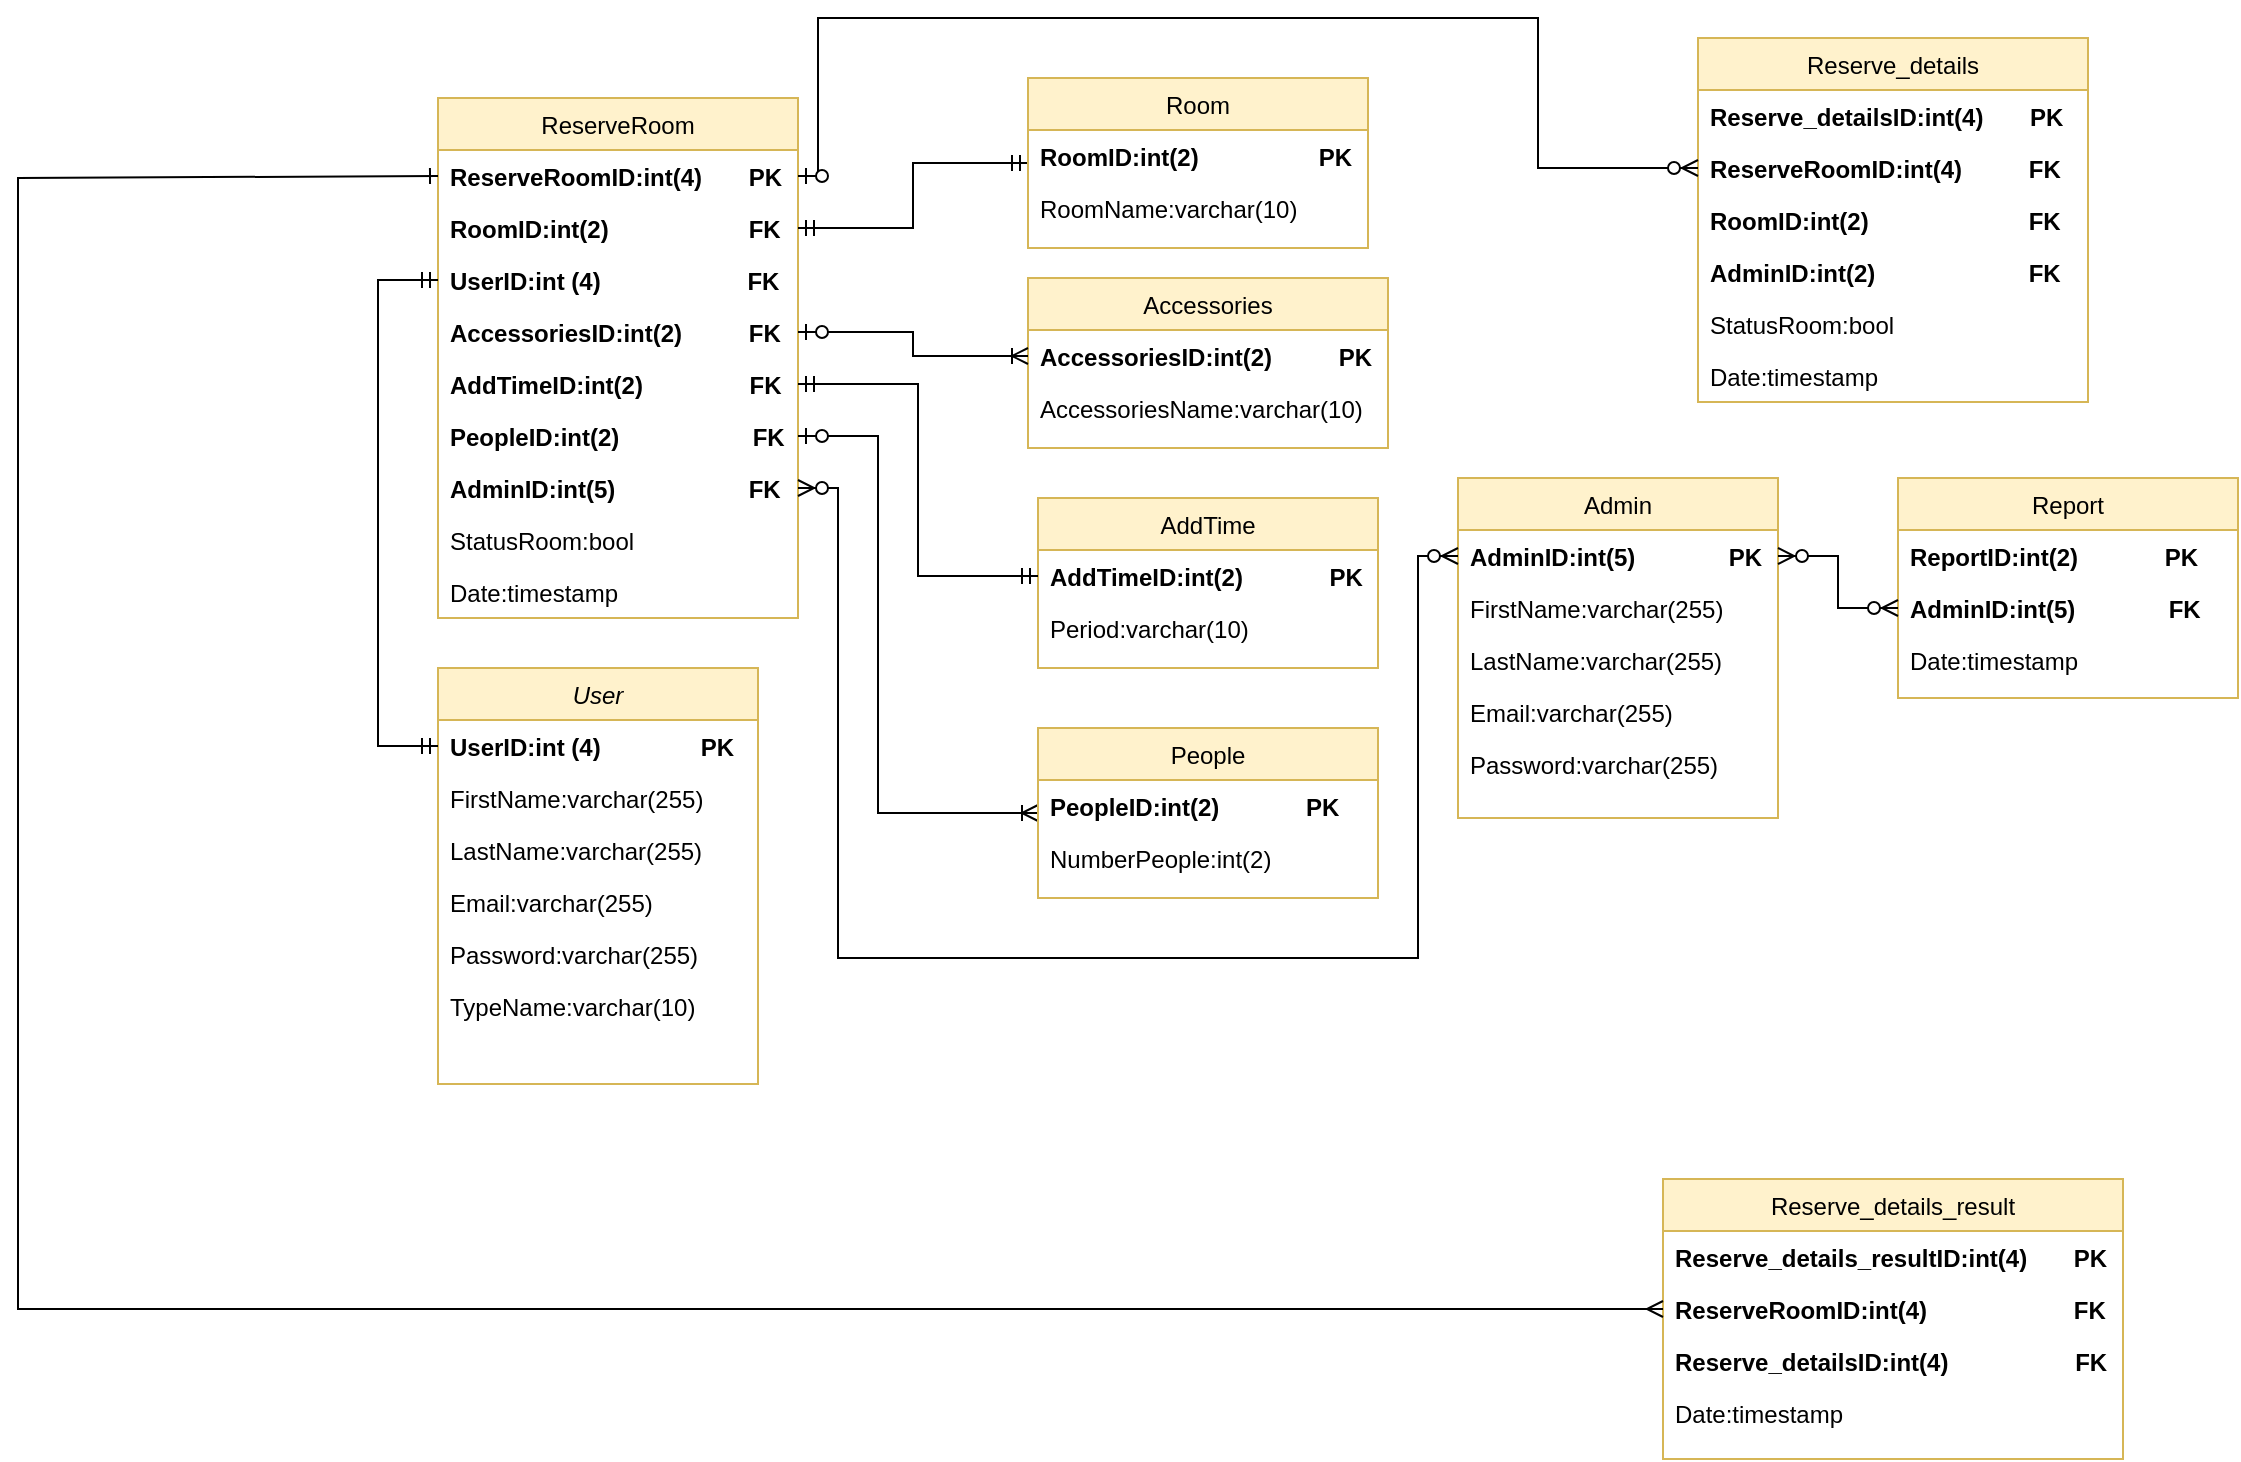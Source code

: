 <mxfile version="14.9.8" type="github">
  <diagram id="C5RBs43oDa-KdzZeNtuy" name="Page-1">
    <mxGraphModel dx="1221" dy="644" grid="1" gridSize="10" guides="1" tooltips="1" connect="1" arrows="1" fold="1" page="1" pageScale="1" pageWidth="1169" pageHeight="827" math="0" shadow="0">
      <root>
        <mxCell id="WIyWlLk6GJQsqaUBKTNV-0" />
        <mxCell id="WIyWlLk6GJQsqaUBKTNV-1" parent="WIyWlLk6GJQsqaUBKTNV-0" />
        <mxCell id="zkfFHV4jXpPFQw0GAbJ--0" value="User" style="swimlane;fontStyle=2;align=center;verticalAlign=top;childLayout=stackLayout;horizontal=1;startSize=26;horizontalStack=0;resizeParent=1;resizeLast=0;collapsible=1;marginBottom=0;rounded=0;shadow=0;strokeWidth=1;fillColor=#fff2cc;strokeColor=#d6b656;" parent="WIyWlLk6GJQsqaUBKTNV-1" vertex="1">
          <mxGeometry x="220" y="375" width="160" height="208" as="geometry">
            <mxRectangle x="230" y="140" width="160" height="26" as="alternateBounds" />
          </mxGeometry>
        </mxCell>
        <mxCell id="zkfFHV4jXpPFQw0GAbJ--1" value="UserID:int (4)               PK" style="text;align=left;verticalAlign=top;spacingLeft=4;spacingRight=4;overflow=hidden;rotatable=0;points=[[0,0.5],[1,0.5]];portConstraint=eastwest;fontStyle=1" parent="zkfFHV4jXpPFQw0GAbJ--0" vertex="1">
          <mxGeometry y="26" width="160" height="26" as="geometry" />
        </mxCell>
        <mxCell id="zkfFHV4jXpPFQw0GAbJ--2" value="FirstName:varchar(255)" style="text;align=left;verticalAlign=top;spacingLeft=4;spacingRight=4;overflow=hidden;rotatable=0;points=[[0,0.5],[1,0.5]];portConstraint=eastwest;rounded=0;shadow=0;html=0;" parent="zkfFHV4jXpPFQw0GAbJ--0" vertex="1">
          <mxGeometry y="52" width="160" height="26" as="geometry" />
        </mxCell>
        <mxCell id="zkfFHV4jXpPFQw0GAbJ--3" value="LastName:varchar(255)" style="text;align=left;verticalAlign=top;spacingLeft=4;spacingRight=4;overflow=hidden;rotatable=0;points=[[0,0.5],[1,0.5]];portConstraint=eastwest;rounded=0;shadow=0;html=0;" parent="zkfFHV4jXpPFQw0GAbJ--0" vertex="1">
          <mxGeometry y="78" width="160" height="26" as="geometry" />
        </mxCell>
        <mxCell id="7BkU9RCoi4VLLVCt1svQ-0" value="Email:varchar(255)" style="text;align=left;verticalAlign=top;spacingLeft=4;spacingRight=4;overflow=hidden;rotatable=0;points=[[0,0.5],[1,0.5]];portConstraint=eastwest;rounded=0;shadow=0;html=0;" parent="zkfFHV4jXpPFQw0GAbJ--0" vertex="1">
          <mxGeometry y="104" width="160" height="26" as="geometry" />
        </mxCell>
        <mxCell id="7BkU9RCoi4VLLVCt1svQ-1" value="Password:varchar(255)" style="text;align=left;verticalAlign=top;spacingLeft=4;spacingRight=4;overflow=hidden;rotatable=0;points=[[0,0.5],[1,0.5]];portConstraint=eastwest;rounded=0;shadow=0;html=0;" parent="zkfFHV4jXpPFQw0GAbJ--0" vertex="1">
          <mxGeometry y="130" width="160" height="26" as="geometry" />
        </mxCell>
        <mxCell id="7BkU9RCoi4VLLVCt1svQ-4" value="TypeName:varchar(10)" style="text;align=left;verticalAlign=top;spacingLeft=4;spacingRight=4;overflow=hidden;rotatable=0;points=[[0,0.5],[1,0.5]];portConstraint=eastwest;rounded=0;shadow=0;html=0;" parent="zkfFHV4jXpPFQw0GAbJ--0" vertex="1">
          <mxGeometry y="156" width="160" height="26" as="geometry" />
        </mxCell>
        <mxCell id="zkfFHV4jXpPFQw0GAbJ--6" value="Admin" style="swimlane;fontStyle=0;align=center;verticalAlign=top;childLayout=stackLayout;horizontal=1;startSize=26;horizontalStack=0;resizeParent=1;resizeLast=0;collapsible=1;marginBottom=0;rounded=0;shadow=0;strokeWidth=1;fillColor=#fff2cc;strokeColor=#d6b656;" parent="WIyWlLk6GJQsqaUBKTNV-1" vertex="1">
          <mxGeometry x="730" y="280" width="160" height="170" as="geometry">
            <mxRectangle x="130" y="380" width="160" height="26" as="alternateBounds" />
          </mxGeometry>
        </mxCell>
        <mxCell id="zkfFHV4jXpPFQw0GAbJ--7" value="AdminID:int(5)              PK" style="text;align=left;verticalAlign=top;spacingLeft=4;spacingRight=4;overflow=hidden;rotatable=0;points=[[0,0.5],[1,0.5]];portConstraint=eastwest;fontStyle=1" parent="zkfFHV4jXpPFQw0GAbJ--6" vertex="1">
          <mxGeometry y="26" width="160" height="26" as="geometry" />
        </mxCell>
        <mxCell id="zkfFHV4jXpPFQw0GAbJ--8" value="FirstName:varchar(255)" style="text;align=left;verticalAlign=top;spacingLeft=4;spacingRight=4;overflow=hidden;rotatable=0;points=[[0,0.5],[1,0.5]];portConstraint=eastwest;rounded=0;shadow=0;html=0;" parent="zkfFHV4jXpPFQw0GAbJ--6" vertex="1">
          <mxGeometry y="52" width="160" height="26" as="geometry" />
        </mxCell>
        <mxCell id="zkfFHV4jXpPFQw0GAbJ--10" value="LastName:varchar(255)" style="text;align=left;verticalAlign=top;spacingLeft=4;spacingRight=4;overflow=hidden;rotatable=0;points=[[0,0.5],[1,0.5]];portConstraint=eastwest;fontStyle=0" parent="zkfFHV4jXpPFQw0GAbJ--6" vertex="1">
          <mxGeometry y="78" width="160" height="26" as="geometry" />
        </mxCell>
        <mxCell id="zkfFHV4jXpPFQw0GAbJ--11" value="Email:varchar(255)" style="text;align=left;verticalAlign=top;spacingLeft=4;spacingRight=4;overflow=hidden;rotatable=0;points=[[0,0.5],[1,0.5]];portConstraint=eastwest;" parent="zkfFHV4jXpPFQw0GAbJ--6" vertex="1">
          <mxGeometry y="104" width="160" height="26" as="geometry" />
        </mxCell>
        <mxCell id="7BkU9RCoi4VLLVCt1svQ-10" value="Password:varchar(255)" style="text;align=left;verticalAlign=top;spacingLeft=4;spacingRight=4;overflow=hidden;rotatable=0;points=[[0,0.5],[1,0.5]];portConstraint=eastwest;" parent="zkfFHV4jXpPFQw0GAbJ--6" vertex="1">
          <mxGeometry y="130" width="160" height="26" as="geometry" />
        </mxCell>
        <mxCell id="zkfFHV4jXpPFQw0GAbJ--13" value="ReserveRoom" style="swimlane;fontStyle=0;align=center;verticalAlign=top;childLayout=stackLayout;horizontal=1;startSize=26;horizontalStack=0;resizeParent=1;resizeLast=0;collapsible=1;marginBottom=0;rounded=0;shadow=0;strokeWidth=1;fillColor=#fff2cc;strokeColor=#d6b656;" parent="WIyWlLk6GJQsqaUBKTNV-1" vertex="1">
          <mxGeometry x="220" y="90" width="180" height="260" as="geometry">
            <mxRectangle x="340" y="380" width="170" height="26" as="alternateBounds" />
          </mxGeometry>
        </mxCell>
        <mxCell id="zkfFHV4jXpPFQw0GAbJ--14" value="ReserveRoomID:int(4)       PK" style="text;align=left;verticalAlign=top;spacingLeft=4;spacingRight=4;overflow=hidden;rotatable=0;points=[[0,0.5],[1,0.5]];portConstraint=eastwest;fontStyle=1" parent="zkfFHV4jXpPFQw0GAbJ--13" vertex="1">
          <mxGeometry y="26" width="180" height="26" as="geometry" />
        </mxCell>
        <mxCell id="7BkU9RCoi4VLLVCt1svQ-16" value="RoomID:int(2)                     FK" style="text;align=left;verticalAlign=top;spacingLeft=4;spacingRight=4;overflow=hidden;rotatable=0;points=[[0,0.5],[1,0.5]];portConstraint=eastwest;fontStyle=1" parent="zkfFHV4jXpPFQw0GAbJ--13" vertex="1">
          <mxGeometry y="52" width="180" height="26" as="geometry" />
        </mxCell>
        <mxCell id="7BkU9RCoi4VLLVCt1svQ-66" value="UserID:int (4)                      FK" style="text;align=left;verticalAlign=top;spacingLeft=4;spacingRight=4;overflow=hidden;rotatable=0;points=[[0,0.5],[1,0.5]];portConstraint=eastwest;fontStyle=1" parent="zkfFHV4jXpPFQw0GAbJ--13" vertex="1">
          <mxGeometry y="78" width="180" height="26" as="geometry" />
        </mxCell>
        <mxCell id="7BkU9RCoi4VLLVCt1svQ-21" value="AccessoriesID:int(2)          FK" style="text;align=left;verticalAlign=top;spacingLeft=4;spacingRight=4;overflow=hidden;rotatable=0;points=[[0,0.5],[1,0.5]];portConstraint=eastwest;fontStyle=1" parent="zkfFHV4jXpPFQw0GAbJ--13" vertex="1">
          <mxGeometry y="104" width="180" height="26" as="geometry" />
        </mxCell>
        <mxCell id="7BkU9RCoi4VLLVCt1svQ-25" value="AddTimeID:int(2)                FK" style="text;align=left;verticalAlign=top;spacingLeft=4;spacingRight=4;overflow=hidden;rotatable=0;points=[[0,0.5],[1,0.5]];portConstraint=eastwest;fontStyle=1" parent="zkfFHV4jXpPFQw0GAbJ--13" vertex="1">
          <mxGeometry y="130" width="180" height="26" as="geometry" />
        </mxCell>
        <mxCell id="7BkU9RCoi4VLLVCt1svQ-29" value="PeopleID:int(2)                    FK" style="text;align=left;verticalAlign=top;spacingLeft=4;spacingRight=4;overflow=hidden;rotatable=0;points=[[0,0.5],[1,0.5]];portConstraint=eastwest;fontStyle=1" parent="zkfFHV4jXpPFQw0GAbJ--13" vertex="1">
          <mxGeometry y="156" width="180" height="26" as="geometry" />
        </mxCell>
        <mxCell id="CtnRm14iW0Lv9h1AZF8E-2" value="AdminID:int(5)                    FK" style="text;align=left;verticalAlign=top;spacingLeft=4;spacingRight=4;overflow=hidden;rotatable=0;points=[[0,0.5],[1,0.5]];portConstraint=eastwest;fontStyle=1" vertex="1" parent="zkfFHV4jXpPFQw0GAbJ--13">
          <mxGeometry y="182" width="180" height="26" as="geometry" />
        </mxCell>
        <mxCell id="7BkU9RCoi4VLLVCt1svQ-33" value="StatusRoom:bool          " style="text;align=left;verticalAlign=top;spacingLeft=4;spacingRight=4;overflow=hidden;rotatable=0;points=[[0,0.5],[1,0.5]];portConstraint=eastwest;fontStyle=0" parent="zkfFHV4jXpPFQw0GAbJ--13" vertex="1">
          <mxGeometry y="208" width="180" height="26" as="geometry" />
        </mxCell>
        <mxCell id="7BkU9RCoi4VLLVCt1svQ-34" value="Date:timestamp" style="text;align=left;verticalAlign=top;spacingLeft=4;spacingRight=4;overflow=hidden;rotatable=0;points=[[0,0.5],[1,0.5]];portConstraint=eastwest;fontStyle=0" parent="zkfFHV4jXpPFQw0GAbJ--13" vertex="1">
          <mxGeometry y="234" width="180" height="26" as="geometry" />
        </mxCell>
        <mxCell id="7BkU9RCoi4VLLVCt1svQ-81" style="edgeStyle=orthogonalEdgeStyle;rounded=0;orthogonalLoop=1;jettySize=auto;html=1;startArrow=ERmandOne;startFill=0;endArrow=ERmandOne;endFill=0;entryX=1;entryY=0.5;entryDx=0;entryDy=0;" parent="WIyWlLk6GJQsqaUBKTNV-1" source="7BkU9RCoi4VLLVCt1svQ-12" edge="1" target="7BkU9RCoi4VLLVCt1svQ-16">
          <mxGeometry relative="1" as="geometry">
            <mxPoint x="410" y="160" as="targetPoint" />
          </mxGeometry>
        </mxCell>
        <mxCell id="7BkU9RCoi4VLLVCt1svQ-12" value="Room" style="swimlane;fontStyle=0;align=center;verticalAlign=top;childLayout=stackLayout;horizontal=1;startSize=26;horizontalStack=0;resizeParent=1;resizeLast=0;collapsible=1;marginBottom=0;rounded=0;shadow=0;strokeWidth=1;fillColor=#fff2cc;strokeColor=#d6b656;" parent="WIyWlLk6GJQsqaUBKTNV-1" vertex="1">
          <mxGeometry x="515" y="80" width="170" height="85" as="geometry">
            <mxRectangle x="340" y="380" width="170" height="26" as="alternateBounds" />
          </mxGeometry>
        </mxCell>
        <mxCell id="7BkU9RCoi4VLLVCt1svQ-14" value="RoomID:int(2)                  PK" style="text;align=left;verticalAlign=top;spacingLeft=4;spacingRight=4;overflow=hidden;rotatable=0;points=[[0,0.5],[1,0.5]];portConstraint=eastwest;fontStyle=1" parent="7BkU9RCoi4VLLVCt1svQ-12" vertex="1">
          <mxGeometry y="26" width="170" height="26" as="geometry" />
        </mxCell>
        <mxCell id="7BkU9RCoi4VLLVCt1svQ-15" value="RoomName:varchar(10)          " style="text;align=left;verticalAlign=top;spacingLeft=4;spacingRight=4;overflow=hidden;rotatable=0;points=[[0,0.5],[1,0.5]];portConstraint=eastwest;fontStyle=0" parent="7BkU9RCoi4VLLVCt1svQ-12" vertex="1">
          <mxGeometry y="52" width="170" height="26" as="geometry" />
        </mxCell>
        <mxCell id="7BkU9RCoi4VLLVCt1svQ-18" value="Accessories" style="swimlane;fontStyle=0;align=center;verticalAlign=top;childLayout=stackLayout;horizontal=1;startSize=26;horizontalStack=0;resizeParent=1;resizeLast=0;collapsible=1;marginBottom=0;rounded=0;shadow=0;strokeWidth=1;fillColor=#fff2cc;strokeColor=#d6b656;" parent="WIyWlLk6GJQsqaUBKTNV-1" vertex="1">
          <mxGeometry x="515" y="180" width="180" height="85" as="geometry">
            <mxRectangle x="340" y="380" width="170" height="26" as="alternateBounds" />
          </mxGeometry>
        </mxCell>
        <mxCell id="7BkU9RCoi4VLLVCt1svQ-19" value="AccessoriesID:int(2)          PK" style="text;align=left;verticalAlign=top;spacingLeft=4;spacingRight=4;overflow=hidden;rotatable=0;points=[[0,0.5],[1,0.5]];portConstraint=eastwest;fontStyle=1" parent="7BkU9RCoi4VLLVCt1svQ-18" vertex="1">
          <mxGeometry y="26" width="180" height="26" as="geometry" />
        </mxCell>
        <mxCell id="7BkU9RCoi4VLLVCt1svQ-20" value="AccessoriesName:varchar(10)          " style="text;align=left;verticalAlign=top;spacingLeft=4;spacingRight=4;overflow=hidden;rotatable=0;points=[[0,0.5],[1,0.5]];portConstraint=eastwest;fontStyle=0" parent="7BkU9RCoi4VLLVCt1svQ-18" vertex="1">
          <mxGeometry y="52" width="180" height="26" as="geometry" />
        </mxCell>
        <mxCell id="7BkU9RCoi4VLLVCt1svQ-22" value="AddTime" style="swimlane;fontStyle=0;align=center;verticalAlign=top;childLayout=stackLayout;horizontal=1;startSize=26;horizontalStack=0;resizeParent=1;resizeLast=0;collapsible=1;marginBottom=0;rounded=0;shadow=0;strokeWidth=1;fillColor=#fff2cc;strokeColor=#d6b656;" parent="WIyWlLk6GJQsqaUBKTNV-1" vertex="1">
          <mxGeometry x="520" y="290" width="170" height="85" as="geometry">
            <mxRectangle x="340" y="380" width="170" height="26" as="alternateBounds" />
          </mxGeometry>
        </mxCell>
        <mxCell id="7BkU9RCoi4VLLVCt1svQ-23" value="AddTimeID:int(2)             PK" style="text;align=left;verticalAlign=top;spacingLeft=4;spacingRight=4;overflow=hidden;rotatable=0;points=[[0,0.5],[1,0.5]];portConstraint=eastwest;fontStyle=1" parent="7BkU9RCoi4VLLVCt1svQ-22" vertex="1">
          <mxGeometry y="26" width="170" height="26" as="geometry" />
        </mxCell>
        <mxCell id="7BkU9RCoi4VLLVCt1svQ-24" value="Period:varchar(10)          " style="text;align=left;verticalAlign=top;spacingLeft=4;spacingRight=4;overflow=hidden;rotatable=0;points=[[0,0.5],[1,0.5]];portConstraint=eastwest;fontStyle=0" parent="7BkU9RCoi4VLLVCt1svQ-22" vertex="1">
          <mxGeometry y="52" width="170" height="26" as="geometry" />
        </mxCell>
        <mxCell id="7BkU9RCoi4VLLVCt1svQ-78" value="" style="edgeStyle=orthogonalEdgeStyle;rounded=0;orthogonalLoop=1;jettySize=auto;html=1;entryX=1;entryY=0.5;entryDx=0;entryDy=0;startArrow=ERoneToMany;startFill=0;endArrow=ERzeroToOne;endFill=1;" parent="WIyWlLk6GJQsqaUBKTNV-1" source="7BkU9RCoi4VLLVCt1svQ-26" target="7BkU9RCoi4VLLVCt1svQ-29" edge="1">
          <mxGeometry relative="1" as="geometry">
            <Array as="points">
              <mxPoint x="440" y="447" />
              <mxPoint x="440" y="259" />
            </Array>
          </mxGeometry>
        </mxCell>
        <mxCell id="7BkU9RCoi4VLLVCt1svQ-26" value="People" style="swimlane;fontStyle=0;align=center;verticalAlign=top;childLayout=stackLayout;horizontal=1;startSize=26;horizontalStack=0;resizeParent=1;resizeLast=0;collapsible=1;marginBottom=0;rounded=0;shadow=0;strokeWidth=1;fillColor=#fff2cc;strokeColor=#d6b656;" parent="WIyWlLk6GJQsqaUBKTNV-1" vertex="1">
          <mxGeometry x="520" y="405" width="170" height="85" as="geometry">
            <mxRectangle x="340" y="380" width="170" height="26" as="alternateBounds" />
          </mxGeometry>
        </mxCell>
        <mxCell id="7BkU9RCoi4VLLVCt1svQ-27" value="PeopleID:int(2)             PK" style="text;align=left;verticalAlign=top;spacingLeft=4;spacingRight=4;overflow=hidden;rotatable=0;points=[[0,0.5],[1,0.5]];portConstraint=eastwest;fontStyle=1" parent="7BkU9RCoi4VLLVCt1svQ-26" vertex="1">
          <mxGeometry y="26" width="170" height="26" as="geometry" />
        </mxCell>
        <mxCell id="7BkU9RCoi4VLLVCt1svQ-28" value="NumberPeople:int(2)          " style="text;align=left;verticalAlign=top;spacingLeft=4;spacingRight=4;overflow=hidden;rotatable=0;points=[[0,0.5],[1,0.5]];portConstraint=eastwest;fontStyle=0" parent="7BkU9RCoi4VLLVCt1svQ-26" vertex="1">
          <mxGeometry y="52" width="170" height="26" as="geometry" />
        </mxCell>
        <mxCell id="7BkU9RCoi4VLLVCt1svQ-35" value="Reserve_details" style="swimlane;fontStyle=0;align=center;verticalAlign=top;childLayout=stackLayout;horizontal=1;startSize=26;horizontalStack=0;resizeParent=1;resizeLast=0;collapsible=1;marginBottom=0;rounded=0;shadow=0;strokeWidth=1;fillColor=#fff2cc;strokeColor=#d6b656;" parent="WIyWlLk6GJQsqaUBKTNV-1" vertex="1">
          <mxGeometry x="850" y="60" width="195" height="182" as="geometry">
            <mxRectangle x="340" y="380" width="170" height="26" as="alternateBounds" />
          </mxGeometry>
        </mxCell>
        <mxCell id="7BkU9RCoi4VLLVCt1svQ-36" value="Reserve_detailsID:int(4)       PK" style="text;align=left;verticalAlign=top;spacingLeft=4;spacingRight=4;overflow=hidden;rotatable=0;points=[[0,0.5],[1,0.5]];portConstraint=eastwest;fontStyle=1" parent="7BkU9RCoi4VLLVCt1svQ-35" vertex="1">
          <mxGeometry y="26" width="195" height="26" as="geometry" />
        </mxCell>
        <mxCell id="7BkU9RCoi4VLLVCt1svQ-83" value="ReserveRoomID:int(4)          FK" style="text;align=left;verticalAlign=top;spacingLeft=4;spacingRight=4;overflow=hidden;rotatable=0;points=[[0,0.5],[1,0.5]];portConstraint=eastwest;fontStyle=1" parent="7BkU9RCoi4VLLVCt1svQ-35" vertex="1">
          <mxGeometry y="52" width="195" height="26" as="geometry" />
        </mxCell>
        <mxCell id="7BkU9RCoi4VLLVCt1svQ-37" value="RoomID:int(2)                        FK" style="text;align=left;verticalAlign=top;spacingLeft=4;spacingRight=4;overflow=hidden;rotatable=0;points=[[0,0.5],[1,0.5]];portConstraint=eastwest;fontStyle=1" parent="7BkU9RCoi4VLLVCt1svQ-35" vertex="1">
          <mxGeometry y="78" width="195" height="26" as="geometry" />
        </mxCell>
        <mxCell id="7BkU9RCoi4VLLVCt1svQ-39" value="AdminID:int(2)                       FK" style="text;align=left;verticalAlign=top;spacingLeft=4;spacingRight=4;overflow=hidden;rotatable=0;points=[[0,0.5],[1,0.5]];portConstraint=eastwest;fontStyle=1" parent="7BkU9RCoi4VLLVCt1svQ-35" vertex="1">
          <mxGeometry y="104" width="195" height="26" as="geometry" />
        </mxCell>
        <mxCell id="7BkU9RCoi4VLLVCt1svQ-41" value="StatusRoom:bool          " style="text;align=left;verticalAlign=top;spacingLeft=4;spacingRight=4;overflow=hidden;rotatable=0;points=[[0,0.5],[1,0.5]];portConstraint=eastwest;fontStyle=0" parent="7BkU9RCoi4VLLVCt1svQ-35" vertex="1">
          <mxGeometry y="130" width="195" height="26" as="geometry" />
        </mxCell>
        <mxCell id="7BkU9RCoi4VLLVCt1svQ-42" value="Date:timestamp" style="text;align=left;verticalAlign=top;spacingLeft=4;spacingRight=4;overflow=hidden;rotatable=0;points=[[0,0.5],[1,0.5]];portConstraint=eastwest;fontStyle=0" parent="7BkU9RCoi4VLLVCt1svQ-35" vertex="1">
          <mxGeometry y="156" width="195" height="26" as="geometry" />
        </mxCell>
        <mxCell id="7BkU9RCoi4VLLVCt1svQ-43" value="Reserve_details_result" style="swimlane;fontStyle=0;align=center;verticalAlign=top;childLayout=stackLayout;horizontal=1;startSize=26;horizontalStack=0;resizeParent=1;resizeLast=0;collapsible=1;marginBottom=0;rounded=0;shadow=0;strokeWidth=1;fillColor=#fff2cc;strokeColor=#d6b656;" parent="WIyWlLk6GJQsqaUBKTNV-1" vertex="1">
          <mxGeometry x="832.5" y="630.5" width="230" height="140" as="geometry">
            <mxRectangle x="340" y="380" width="170" height="26" as="alternateBounds" />
          </mxGeometry>
        </mxCell>
        <mxCell id="7BkU9RCoi4VLLVCt1svQ-44" value="Reserve_details_resultID:int(4)       PK" style="text;align=left;verticalAlign=top;spacingLeft=4;spacingRight=4;overflow=hidden;rotatable=0;points=[[0,0.5],[1,0.5]];portConstraint=eastwest;fontStyle=1" parent="7BkU9RCoi4VLLVCt1svQ-43" vertex="1">
          <mxGeometry y="26" width="230" height="26" as="geometry" />
        </mxCell>
        <mxCell id="7BkU9RCoi4VLLVCt1svQ-49" value="ReserveRoomID:int(4)                      FK" style="text;align=left;verticalAlign=top;spacingLeft=4;spacingRight=4;overflow=hidden;rotatable=0;points=[[0,0.5],[1,0.5]];portConstraint=eastwest;fontStyle=1" parent="7BkU9RCoi4VLLVCt1svQ-43" vertex="1">
          <mxGeometry y="52" width="230" height="26" as="geometry" />
        </mxCell>
        <mxCell id="7BkU9RCoi4VLLVCt1svQ-50" value="Reserve_detailsID:int(4)                   FK" style="text;align=left;verticalAlign=top;spacingLeft=4;spacingRight=4;overflow=hidden;rotatable=0;points=[[0,0.5],[1,0.5]];portConstraint=eastwest;fontStyle=1" parent="7BkU9RCoi4VLLVCt1svQ-43" vertex="1">
          <mxGeometry y="78" width="230" height="26" as="geometry" />
        </mxCell>
        <mxCell id="7BkU9RCoi4VLLVCt1svQ-52" value="Date:timestamp" style="text;align=left;verticalAlign=top;spacingLeft=4;spacingRight=4;overflow=hidden;rotatable=0;points=[[0,0.5],[1,0.5]];portConstraint=eastwest;fontStyle=0" parent="7BkU9RCoi4VLLVCt1svQ-43" vertex="1">
          <mxGeometry y="104" width="230" height="26" as="geometry" />
        </mxCell>
        <mxCell id="7BkU9RCoi4VLLVCt1svQ-55" value="Report" style="swimlane;fontStyle=0;align=center;verticalAlign=top;childLayout=stackLayout;horizontal=1;startSize=26;horizontalStack=0;resizeParent=1;resizeLast=0;collapsible=1;marginBottom=0;rounded=0;shadow=0;strokeWidth=1;fillColor=#fff2cc;strokeColor=#d6b656;" parent="WIyWlLk6GJQsqaUBKTNV-1" vertex="1">
          <mxGeometry x="950" y="280" width="170" height="110" as="geometry">
            <mxRectangle x="340" y="380" width="170" height="26" as="alternateBounds" />
          </mxGeometry>
        </mxCell>
        <mxCell id="7BkU9RCoi4VLLVCt1svQ-56" value="ReportID:int(2)             PK" style="text;align=left;verticalAlign=top;spacingLeft=4;spacingRight=4;overflow=hidden;rotatable=0;points=[[0,0.5],[1,0.5]];portConstraint=eastwest;fontStyle=1" parent="7BkU9RCoi4VLLVCt1svQ-55" vertex="1">
          <mxGeometry y="26" width="170" height="26" as="geometry" />
        </mxCell>
        <mxCell id="7BkU9RCoi4VLLVCt1svQ-59" value="AdminID:int(5)              FK" style="text;align=left;verticalAlign=top;spacingLeft=4;spacingRight=4;overflow=hidden;rotatable=0;points=[[0,0.5],[1,0.5]];portConstraint=eastwest;fontStyle=1" parent="7BkU9RCoi4VLLVCt1svQ-55" vertex="1">
          <mxGeometry y="52" width="170" height="26" as="geometry" />
        </mxCell>
        <mxCell id="7BkU9RCoi4VLLVCt1svQ-58" value="Date:timestamp" style="text;align=left;verticalAlign=top;spacingLeft=4;spacingRight=4;overflow=hidden;rotatable=0;points=[[0,0.5],[1,0.5]];portConstraint=eastwest;fontStyle=0" parent="7BkU9RCoi4VLLVCt1svQ-55" vertex="1">
          <mxGeometry y="78" width="170" height="26" as="geometry" />
        </mxCell>
        <mxCell id="7BkU9RCoi4VLLVCt1svQ-70" value="" style="edgeStyle=orthogonalEdgeStyle;rounded=0;orthogonalLoop=1;jettySize=auto;html=1;entryX=0;entryY=0.5;entryDx=0;entryDy=0;startArrow=ERmandOne;startFill=0;endArrow=ERmandOne;endFill=0;exitX=0;exitY=0.5;exitDx=0;exitDy=0;" parent="WIyWlLk6GJQsqaUBKTNV-1" source="zkfFHV4jXpPFQw0GAbJ--1" target="7BkU9RCoi4VLLVCt1svQ-66" edge="1">
          <mxGeometry relative="1" as="geometry">
            <Array as="points">
              <mxPoint x="190" y="414" />
              <mxPoint x="190" y="181" />
            </Array>
            <mxPoint x="210" y="399" as="sourcePoint" />
          </mxGeometry>
        </mxCell>
        <mxCell id="7BkU9RCoi4VLLVCt1svQ-77" value="" style="edgeStyle=orthogonalEdgeStyle;rounded=0;orthogonalLoop=1;jettySize=auto;html=1;entryX=1;entryY=0.5;entryDx=0;entryDy=0;startArrow=ERoneToMany;startFill=0;endArrow=ERzeroToOne;endFill=1;" parent="WIyWlLk6GJQsqaUBKTNV-1" source="7BkU9RCoi4VLLVCt1svQ-19" target="7BkU9RCoi4VLLVCt1svQ-21" edge="1">
          <mxGeometry relative="1" as="geometry" />
        </mxCell>
        <mxCell id="7BkU9RCoi4VLLVCt1svQ-80" style="edgeStyle=orthogonalEdgeStyle;rounded=0;orthogonalLoop=1;jettySize=auto;html=1;startArrow=ERmandOne;startFill=0;endArrow=ERmandOne;endFill=0;" parent="WIyWlLk6GJQsqaUBKTNV-1" source="7BkU9RCoi4VLLVCt1svQ-23" target="7BkU9RCoi4VLLVCt1svQ-25" edge="1">
          <mxGeometry relative="1" as="geometry" />
        </mxCell>
        <mxCell id="7BkU9RCoi4VLLVCt1svQ-84" style="edgeStyle=orthogonalEdgeStyle;rounded=0;orthogonalLoop=1;jettySize=auto;html=1;entryX=0;entryY=0.5;entryDx=0;entryDy=0;endArrow=ERzeroToMany;endFill=1;startArrow=ERzeroToOne;startFill=1;" parent="WIyWlLk6GJQsqaUBKTNV-1" source="zkfFHV4jXpPFQw0GAbJ--14" target="7BkU9RCoi4VLLVCt1svQ-83" edge="1">
          <mxGeometry relative="1" as="geometry">
            <Array as="points">
              <mxPoint x="410" y="129" />
              <mxPoint x="410" y="50" />
              <mxPoint x="770" y="50" />
              <mxPoint x="770" y="125" />
            </Array>
          </mxGeometry>
        </mxCell>
        <mxCell id="7BkU9RCoi4VLLVCt1svQ-86" style="edgeStyle=orthogonalEdgeStyle;rounded=0;orthogonalLoop=1;jettySize=auto;html=1;entryX=1;entryY=0.5;entryDx=0;entryDy=0;exitX=0;exitY=0.5;exitDx=0;exitDy=0;startArrow=ERzeroToMany;startFill=1;endArrow=ERzeroToMany;endFill=1;" parent="WIyWlLk6GJQsqaUBKTNV-1" source="zkfFHV4jXpPFQw0GAbJ--7" target="CtnRm14iW0Lv9h1AZF8E-2" edge="1">
          <mxGeometry relative="1" as="geometry">
            <Array as="points">
              <mxPoint x="710" y="319" />
              <mxPoint x="710" y="520" />
              <mxPoint x="420" y="520" />
              <mxPoint x="420" y="285" />
            </Array>
          </mxGeometry>
        </mxCell>
        <mxCell id="7BkU9RCoi4VLLVCt1svQ-87" style="edgeStyle=orthogonalEdgeStyle;rounded=0;orthogonalLoop=1;jettySize=auto;html=1;entryX=0;entryY=0.5;entryDx=0;entryDy=0;exitX=0;exitY=0.5;exitDx=0;exitDy=0;startArrow=ERone;startFill=0;endArrow=ERmany;endFill=0;" parent="WIyWlLk6GJQsqaUBKTNV-1" source="zkfFHV4jXpPFQw0GAbJ--14" target="7BkU9RCoi4VLLVCt1svQ-49" edge="1">
          <mxGeometry relative="1" as="geometry">
            <mxPoint x="220" y="259.5" as="sourcePoint" />
            <Array as="points">
              <mxPoint x="10" y="130" />
              <mxPoint x="10" y="696" />
            </Array>
          </mxGeometry>
        </mxCell>
        <mxCell id="7BkU9RCoi4VLLVCt1svQ-89" style="edgeStyle=orthogonalEdgeStyle;rounded=0;orthogonalLoop=1;jettySize=auto;html=1;exitX=1;exitY=0.5;exitDx=0;exitDy=0;startArrow=ERzeroToMany;startFill=1;endArrow=ERzeroToMany;endFill=1;" parent="WIyWlLk6GJQsqaUBKTNV-1" source="zkfFHV4jXpPFQw0GAbJ--7" target="7BkU9RCoi4VLLVCt1svQ-59" edge="1">
          <mxGeometry relative="1" as="geometry" />
        </mxCell>
      </root>
    </mxGraphModel>
  </diagram>
</mxfile>
